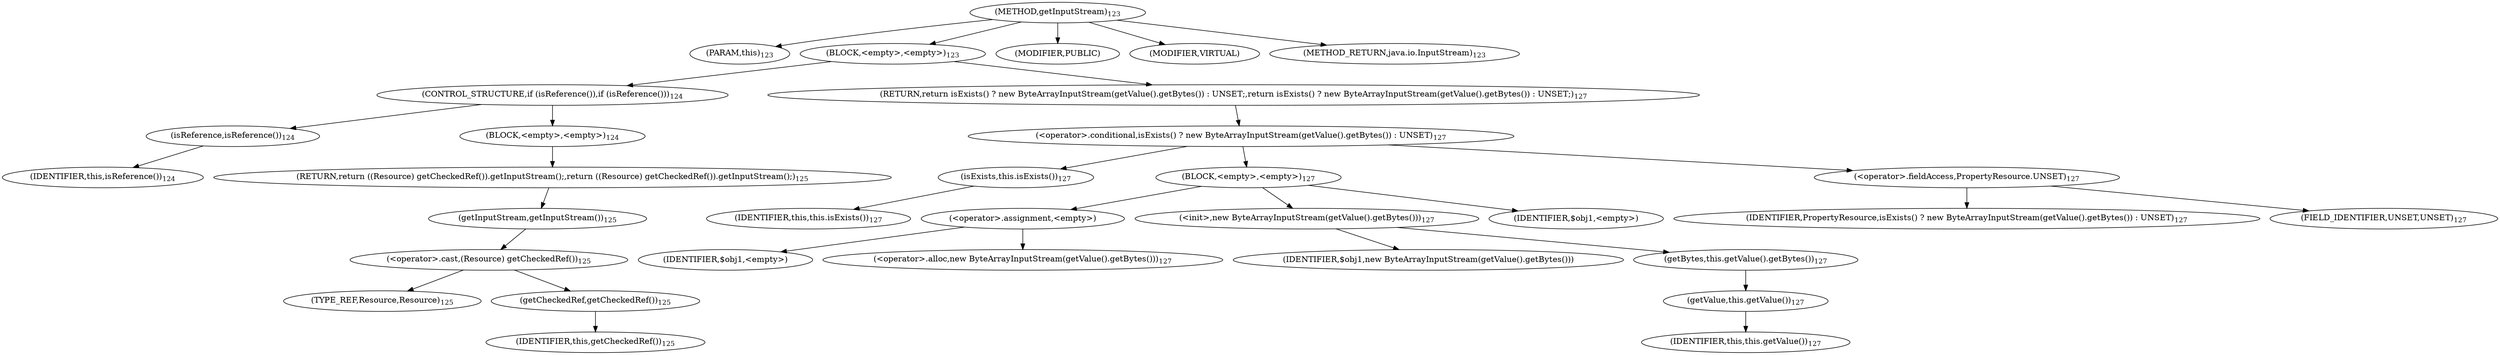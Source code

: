 digraph "getInputStream" {  
"148" [label = <(METHOD,getInputStream)<SUB>123</SUB>> ]
"26" [label = <(PARAM,this)<SUB>123</SUB>> ]
"149" [label = <(BLOCK,&lt;empty&gt;,&lt;empty&gt;)<SUB>123</SUB>> ]
"150" [label = <(CONTROL_STRUCTURE,if (isReference()),if (isReference()))<SUB>124</SUB>> ]
"151" [label = <(isReference,isReference())<SUB>124</SUB>> ]
"25" [label = <(IDENTIFIER,this,isReference())<SUB>124</SUB>> ]
"152" [label = <(BLOCK,&lt;empty&gt;,&lt;empty&gt;)<SUB>124</SUB>> ]
"153" [label = <(RETURN,return ((Resource) getCheckedRef()).getInputStream();,return ((Resource) getCheckedRef()).getInputStream();)<SUB>125</SUB>> ]
"154" [label = <(getInputStream,getInputStream())<SUB>125</SUB>> ]
"155" [label = <(&lt;operator&gt;.cast,(Resource) getCheckedRef())<SUB>125</SUB>> ]
"156" [label = <(TYPE_REF,Resource,Resource)<SUB>125</SUB>> ]
"157" [label = <(getCheckedRef,getCheckedRef())<SUB>125</SUB>> ]
"27" [label = <(IDENTIFIER,this,getCheckedRef())<SUB>125</SUB>> ]
"158" [label = <(RETURN,return isExists() ? new ByteArrayInputStream(getValue().getBytes()) : UNSET;,return isExists() ? new ByteArrayInputStream(getValue().getBytes()) : UNSET;)<SUB>127</SUB>> ]
"159" [label = <(&lt;operator&gt;.conditional,isExists() ? new ByteArrayInputStream(getValue().getBytes()) : UNSET)<SUB>127</SUB>> ]
"160" [label = <(isExists,this.isExists())<SUB>127</SUB>> ]
"28" [label = <(IDENTIFIER,this,this.isExists())<SUB>127</SUB>> ]
"161" [label = <(BLOCK,&lt;empty&gt;,&lt;empty&gt;)<SUB>127</SUB>> ]
"162" [label = <(&lt;operator&gt;.assignment,&lt;empty&gt;)> ]
"163" [label = <(IDENTIFIER,$obj1,&lt;empty&gt;)> ]
"164" [label = <(&lt;operator&gt;.alloc,new ByteArrayInputStream(getValue().getBytes()))<SUB>127</SUB>> ]
"165" [label = <(&lt;init&gt;,new ByteArrayInputStream(getValue().getBytes()))<SUB>127</SUB>> ]
"166" [label = <(IDENTIFIER,$obj1,new ByteArrayInputStream(getValue().getBytes()))> ]
"167" [label = <(getBytes,this.getValue().getBytes())<SUB>127</SUB>> ]
"168" [label = <(getValue,this.getValue())<SUB>127</SUB>> ]
"29" [label = <(IDENTIFIER,this,this.getValue())<SUB>127</SUB>> ]
"169" [label = <(IDENTIFIER,$obj1,&lt;empty&gt;)> ]
"170" [label = <(&lt;operator&gt;.fieldAccess,PropertyResource.UNSET)<SUB>127</SUB>> ]
"171" [label = <(IDENTIFIER,PropertyResource,isExists() ? new ByteArrayInputStream(getValue().getBytes()) : UNSET)<SUB>127</SUB>> ]
"172" [label = <(FIELD_IDENTIFIER,UNSET,UNSET)<SUB>127</SUB>> ]
"173" [label = <(MODIFIER,PUBLIC)> ]
"174" [label = <(MODIFIER,VIRTUAL)> ]
"175" [label = <(METHOD_RETURN,java.io.InputStream)<SUB>123</SUB>> ]
  "148" -> "26" 
  "148" -> "149" 
  "148" -> "173" 
  "148" -> "174" 
  "148" -> "175" 
  "149" -> "150" 
  "149" -> "158" 
  "150" -> "151" 
  "150" -> "152" 
  "151" -> "25" 
  "152" -> "153" 
  "153" -> "154" 
  "154" -> "155" 
  "155" -> "156" 
  "155" -> "157" 
  "157" -> "27" 
  "158" -> "159" 
  "159" -> "160" 
  "159" -> "161" 
  "159" -> "170" 
  "160" -> "28" 
  "161" -> "162" 
  "161" -> "165" 
  "161" -> "169" 
  "162" -> "163" 
  "162" -> "164" 
  "165" -> "166" 
  "165" -> "167" 
  "167" -> "168" 
  "168" -> "29" 
  "170" -> "171" 
  "170" -> "172" 
}
